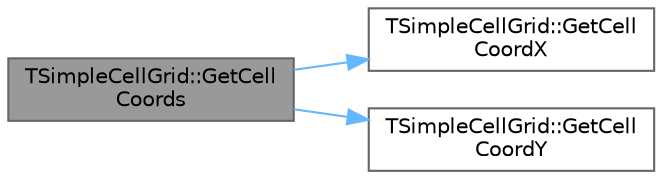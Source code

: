 digraph "TSimpleCellGrid::GetCellCoords"
{
 // INTERACTIVE_SVG=YES
 // LATEX_PDF_SIZE
  bgcolor="transparent";
  edge [fontname=Helvetica,fontsize=10,labelfontname=Helvetica,labelfontsize=10];
  node [fontname=Helvetica,fontsize=10,shape=box,height=0.2,width=0.4];
  rankdir="LR";
  Node1 [id="Node000001",label="TSimpleCellGrid::GetCell\lCoords",height=0.2,width=0.4,color="gray40", fillcolor="grey60", style="filled", fontcolor="black",tooltip="Convert cell index to (X,Y) coords on grid."];
  Node1 -> Node2 [id="edge1_Node000001_Node000002",color="steelblue1",style="solid",tooltip=" "];
  Node2 [id="Node000002",label="TSimpleCellGrid::GetCell\lCoordX",height=0.2,width=0.4,color="grey40", fillcolor="white", style="filled",URL="$d2/dcb/structTSimpleCellGrid.html#a7d96fe50cc910d8b55a00554525179ca",tooltip="Convert cell index to coord X on grid, result can be invalid."];
  Node1 -> Node3 [id="edge2_Node000001_Node000003",color="steelblue1",style="solid",tooltip=" "];
  Node3 [id="Node000003",label="TSimpleCellGrid::GetCell\lCoordY",height=0.2,width=0.4,color="grey40", fillcolor="white", style="filled",URL="$d2/dcb/structTSimpleCellGrid.html#ae2ab2877fc173e93d51b4f2e370b9e84",tooltip="Convert cell index to coord Y on grid, result can be invalid."];
}
